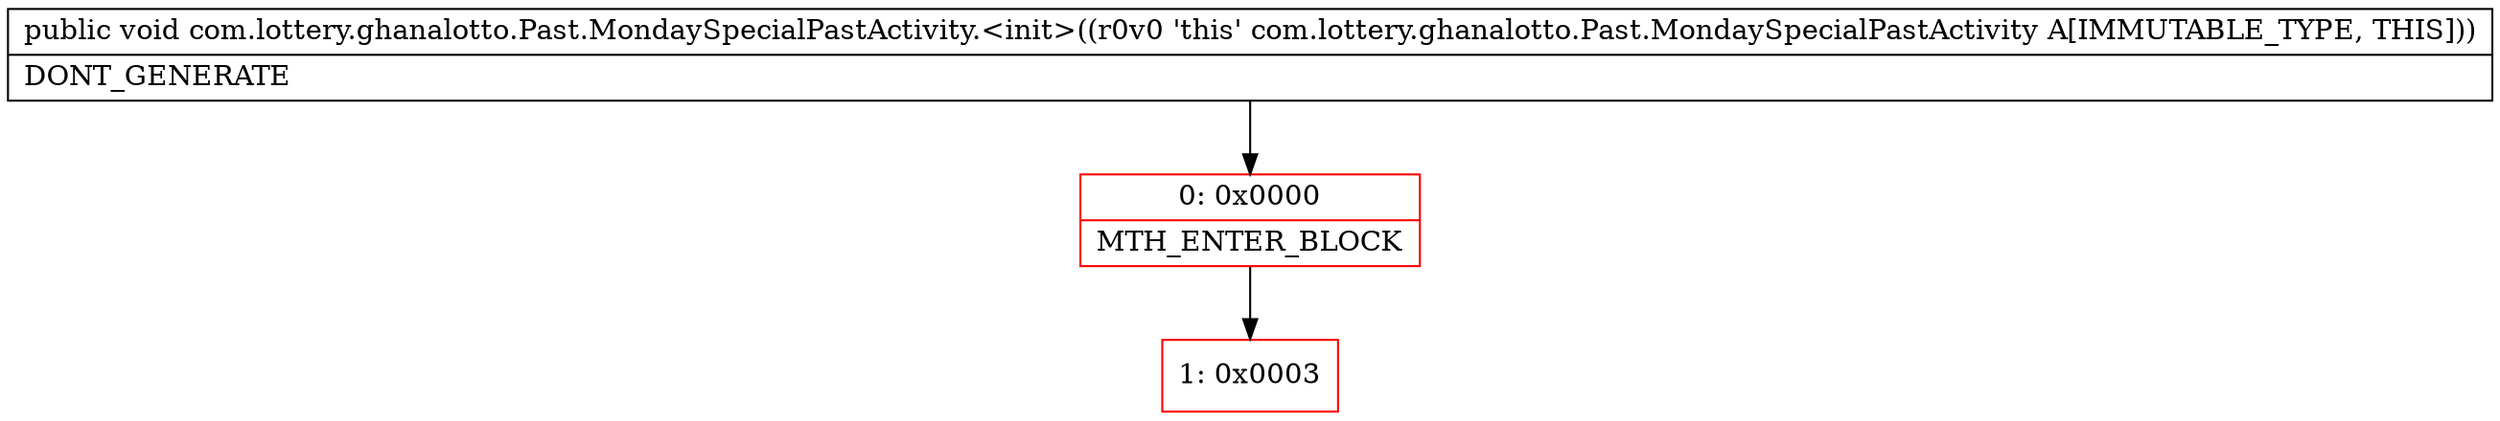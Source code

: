 digraph "CFG forcom.lottery.ghanalotto.Past.MondaySpecialPastActivity.\<init\>()V" {
subgraph cluster_Region_667555078 {
label = "R(0)";
node [shape=record,color=blue];
}
Node_0 [shape=record,color=red,label="{0\:\ 0x0000|MTH_ENTER_BLOCK\l}"];
Node_1 [shape=record,color=red,label="{1\:\ 0x0003}"];
MethodNode[shape=record,label="{public void com.lottery.ghanalotto.Past.MondaySpecialPastActivity.\<init\>((r0v0 'this' com.lottery.ghanalotto.Past.MondaySpecialPastActivity A[IMMUTABLE_TYPE, THIS]))  | DONT_GENERATE\l}"];
MethodNode -> Node_0;
Node_0 -> Node_1;
}

